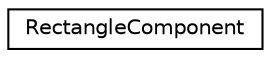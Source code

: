 digraph "Graphical Class Hierarchy"
{
 // LATEX_PDF_SIZE
  edge [fontname="Helvetica",fontsize="10",labelfontname="Helvetica",labelfontsize="10"];
  node [fontname="Helvetica",fontsize="10",shape=record];
  rankdir="LR";
  Node0 [label="RectangleComponent",height=0.2,width=0.4,color="black", fillcolor="white", style="filled",URL="$classRectangleComponent.html",tooltip=" "];
}

